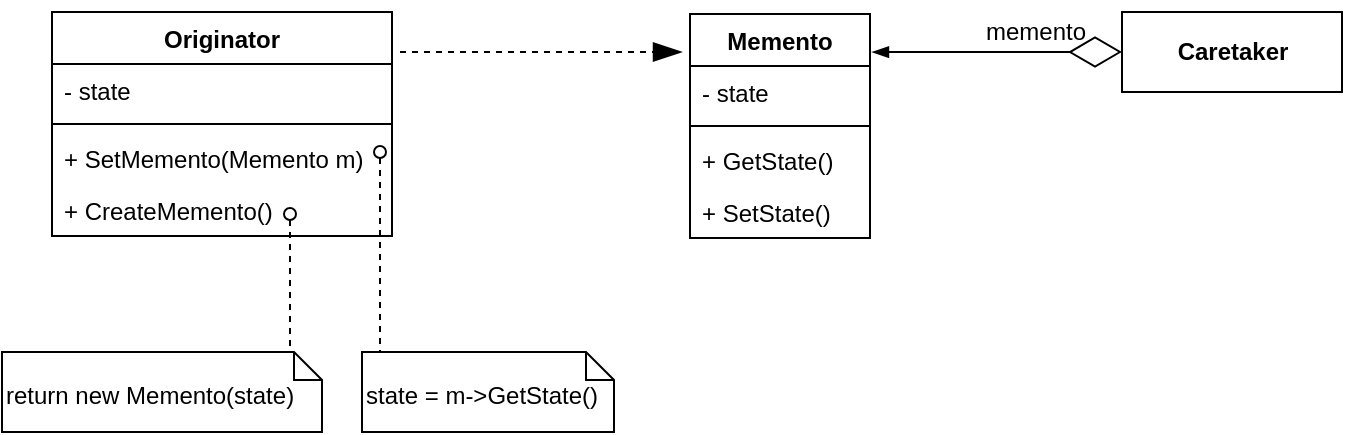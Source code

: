 <mxfile version="12.0.0" type="device" pages="1"><diagram id="bxR4yLjX8zE9Ck2vVnwT" name="Page-1"><mxGraphModel dx="1347" dy="774" grid="1" gridSize="10" guides="1" tooltips="1" connect="1" arrows="1" fold="1" page="1" pageScale="1" pageWidth="1654" pageHeight="1169" math="0" shadow="0"><root><mxCell id="0"/><mxCell id="1" parent="0"/><mxCell id="P4_tjuF_Fyv9hzRBsq0e-20" value="Originator" style="swimlane;fontStyle=1;align=center;verticalAlign=top;childLayout=stackLayout;horizontal=1;startSize=26;horizontalStack=0;resizeParent=1;resizeParentMax=0;resizeLast=0;collapsible=1;marginBottom=0;" vertex="1" parent="1"><mxGeometry x="195" y="120" width="170" height="112" as="geometry"/></mxCell><mxCell id="P4_tjuF_Fyv9hzRBsq0e-21" value="- state" style="text;strokeColor=none;fillColor=none;align=left;verticalAlign=top;spacingLeft=4;spacingRight=4;overflow=hidden;rotatable=0;points=[[0,0.5],[1,0.5]];portConstraint=eastwest;" vertex="1" parent="P4_tjuF_Fyv9hzRBsq0e-20"><mxGeometry y="26" width="170" height="26" as="geometry"/></mxCell><mxCell id="P4_tjuF_Fyv9hzRBsq0e-22" value="" style="line;strokeWidth=1;fillColor=none;align=left;verticalAlign=middle;spacingTop=-1;spacingLeft=3;spacingRight=3;rotatable=0;labelPosition=right;points=[];portConstraint=eastwest;" vertex="1" parent="P4_tjuF_Fyv9hzRBsq0e-20"><mxGeometry y="52" width="170" height="8" as="geometry"/></mxCell><mxCell id="P4_tjuF_Fyv9hzRBsq0e-23" value="+ SetMemento(Memento m)" style="text;strokeColor=none;fillColor=none;align=left;verticalAlign=top;spacingLeft=4;spacingRight=4;overflow=hidden;rotatable=0;points=[[0,0.5],[1,0.5]];portConstraint=eastwest;" vertex="1" parent="P4_tjuF_Fyv9hzRBsq0e-20"><mxGeometry y="60" width="170" height="26" as="geometry"/></mxCell><mxCell id="P4_tjuF_Fyv9hzRBsq0e-24" value="+ CreateMemento()" style="text;strokeColor=none;fillColor=none;align=left;verticalAlign=top;spacingLeft=4;spacingRight=4;overflow=hidden;rotatable=0;points=[[0,0.5],[1,0.5]];portConstraint=eastwest;" vertex="1" parent="P4_tjuF_Fyv9hzRBsq0e-20"><mxGeometry y="86" width="170" height="26" as="geometry"/></mxCell><mxCell id="P4_tjuF_Fyv9hzRBsq0e-25" value="Memento" style="swimlane;fontStyle=1;align=center;verticalAlign=top;childLayout=stackLayout;horizontal=1;startSize=26;horizontalStack=0;resizeParent=1;resizeParentMax=0;resizeLast=0;collapsible=1;marginBottom=0;" vertex="1" parent="1"><mxGeometry x="514" y="121" width="90" height="112" as="geometry"/></mxCell><mxCell id="P4_tjuF_Fyv9hzRBsq0e-26" value="- state" style="text;strokeColor=none;fillColor=none;align=left;verticalAlign=top;spacingLeft=4;spacingRight=4;overflow=hidden;rotatable=0;points=[[0,0.5],[1,0.5]];portConstraint=eastwest;" vertex="1" parent="P4_tjuF_Fyv9hzRBsq0e-25"><mxGeometry y="26" width="90" height="26" as="geometry"/></mxCell><mxCell id="P4_tjuF_Fyv9hzRBsq0e-27" value="" style="line;strokeWidth=1;fillColor=none;align=left;verticalAlign=middle;spacingTop=-1;spacingLeft=3;spacingRight=3;rotatable=0;labelPosition=right;points=[];portConstraint=eastwest;" vertex="1" parent="P4_tjuF_Fyv9hzRBsq0e-25"><mxGeometry y="52" width="90" height="8" as="geometry"/></mxCell><mxCell id="P4_tjuF_Fyv9hzRBsq0e-28" value="+ GetState()" style="text;strokeColor=none;fillColor=none;align=left;verticalAlign=top;spacingLeft=4;spacingRight=4;overflow=hidden;rotatable=0;points=[[0,0.5],[1,0.5]];portConstraint=eastwest;" vertex="1" parent="P4_tjuF_Fyv9hzRBsq0e-25"><mxGeometry y="60" width="90" height="26" as="geometry"/></mxCell><mxCell id="P4_tjuF_Fyv9hzRBsq0e-29" value="+ SetState()" style="text;strokeColor=none;fillColor=none;align=left;verticalAlign=top;spacingLeft=4;spacingRight=4;overflow=hidden;rotatable=0;points=[[0,0.5],[1,0.5]];portConstraint=eastwest;" vertex="1" parent="P4_tjuF_Fyv9hzRBsq0e-25"><mxGeometry y="86" width="90" height="26" as="geometry"/></mxCell><mxCell id="P4_tjuF_Fyv9hzRBsq0e-30" value="&lt;b&gt;Caretaker&lt;/b&gt;" style="html=1;" vertex="1" parent="1"><mxGeometry x="730" y="120" width="110" height="40" as="geometry"/></mxCell><mxCell id="P4_tjuF_Fyv9hzRBsq0e-31" value="" style="endArrow=none;dashed=1;endFill=0;endSize=12;html=1;startArrow=oval;startFill=0;" edge="1" parent="1"><mxGeometry width="160" relative="1" as="geometry"><mxPoint x="314" y="221" as="sourcePoint"/><mxPoint x="314" y="291" as="targetPoint"/></mxGeometry></mxCell><mxCell id="P4_tjuF_Fyv9hzRBsq0e-33" value="&lt;br&gt;return new Memento(state)" style="shape=note;whiteSpace=wrap;html=1;size=14;verticalAlign=top;align=left;spacingTop=-6;" vertex="1" parent="1"><mxGeometry x="170" y="290" width="160" height="40" as="geometry"/></mxCell><mxCell id="P4_tjuF_Fyv9hzRBsq0e-34" value="&lt;br&gt;state = m-&amp;gt;GetState()" style="shape=note;whiteSpace=wrap;html=1;size=14;verticalAlign=top;align=left;spacingTop=-6;" vertex="1" parent="1"><mxGeometry x="350" y="290" width="126" height="40" as="geometry"/></mxCell><mxCell id="P4_tjuF_Fyv9hzRBsq0e-35" value="" style="endArrow=none;dashed=1;endFill=0;endSize=12;html=1;startArrow=oval;startFill=0;" edge="1" parent="1"><mxGeometry width="160" relative="1" as="geometry"><mxPoint x="359" y="190" as="sourcePoint"/><mxPoint x="359" y="290" as="targetPoint"/></mxGeometry></mxCell><mxCell id="P4_tjuF_Fyv9hzRBsq0e-36" value="" style="endArrow=blockThin;dashed=1;endFill=1;endSize=12;html=1;" edge="1" parent="1"><mxGeometry width="160" relative="1" as="geometry"><mxPoint x="369" y="140" as="sourcePoint"/><mxPoint x="510" y="140" as="targetPoint"/></mxGeometry></mxCell><mxCell id="P4_tjuF_Fyv9hzRBsq0e-37" value="" style="endArrow=diamondThin;endFill=0;endSize=24;html=1;entryX=0;entryY=0.5;entryDx=0;entryDy=0;exitX=1.011;exitY=0.17;exitDx=0;exitDy=0;exitPerimeter=0;startArrow=blockThin;startFill=1;" edge="1" parent="1" source="P4_tjuF_Fyv9hzRBsq0e-25" target="P4_tjuF_Fyv9hzRBsq0e-30"><mxGeometry width="160" relative="1" as="geometry"><mxPoint x="170" y="350" as="sourcePoint"/><mxPoint x="330" y="350" as="targetPoint"/></mxGeometry></mxCell><mxCell id="P4_tjuF_Fyv9hzRBsq0e-38" value="memento" style="text;html=1;resizable=0;points=[];autosize=1;align=left;verticalAlign=top;spacingTop=-4;" vertex="1" parent="1"><mxGeometry x="660" y="120" width="70" height="20" as="geometry"/></mxCell></root></mxGraphModel></diagram></mxfile>